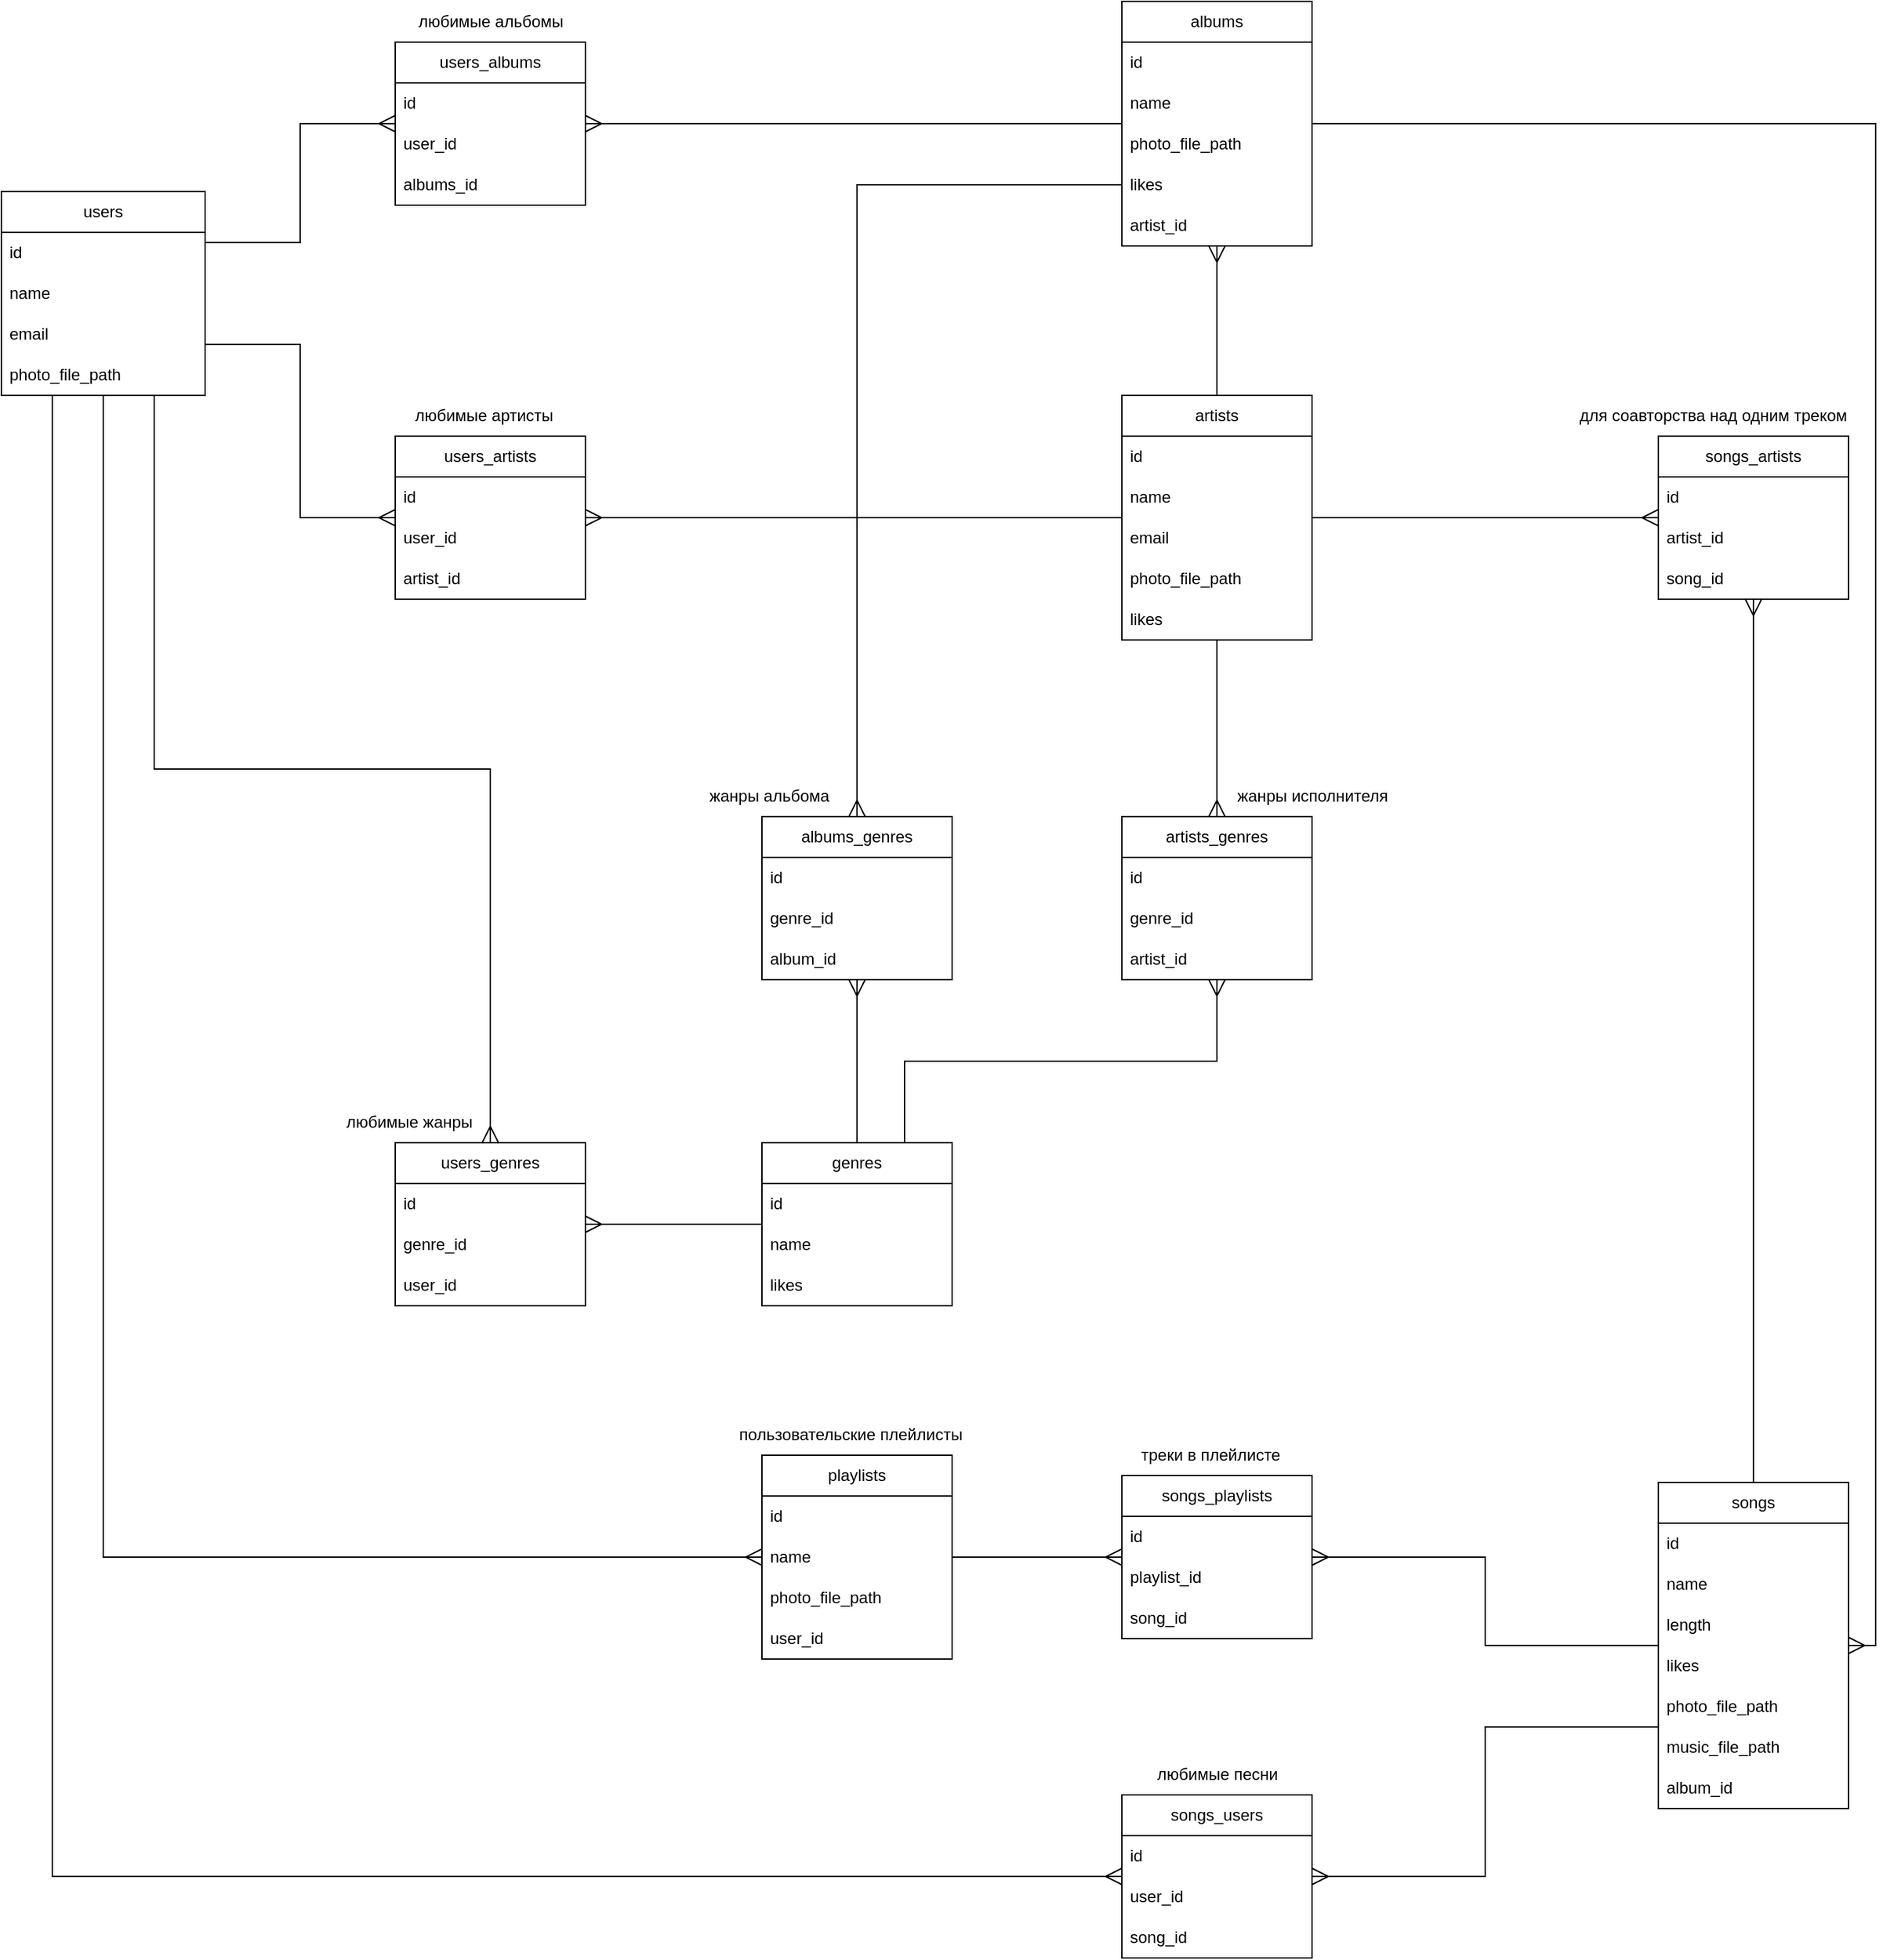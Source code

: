 <mxfile version="22.1.20" type="device" pages="2">
  <diagram name="полная диаграмма" id="qIJcWCpf8g1O4V8qY46F">
    <mxGraphModel dx="2302" dy="1982" grid="1" gridSize="10" guides="1" tooltips="1" connect="1" arrows="1" fold="1" page="1" pageScale="1" pageWidth="827" pageHeight="1169" math="0" shadow="0">
      <root>
        <mxCell id="0" />
        <mxCell id="1" parent="0" />
        <mxCell id="IdXs2T3RT-YGGyL45NiO-22" style="edgeStyle=orthogonalEdgeStyle;rounded=0;orthogonalLoop=1;jettySize=auto;html=1;entryX=0;entryY=0.5;entryDx=0;entryDy=0;endArrow=ERmany;endFill=0;startSize=6;endSize=10;exitX=0.5;exitY=1;exitDx=0;exitDy=0;" edge="1" parent="1" source="IdXs2T3RT-YGGyL45NiO-1" target="IdXs2T3RT-YGGyL45NiO-13">
          <mxGeometry relative="1" as="geometry">
            <mxPoint x="245" y="420" as="sourcePoint" />
          </mxGeometry>
        </mxCell>
        <mxCell id="IdXs2T3RT-YGGyL45NiO-35" style="edgeStyle=orthogonalEdgeStyle;rounded=0;orthogonalLoop=1;jettySize=auto;html=1;exitX=0.25;exitY=1;exitDx=0;exitDy=0;entryX=0;entryY=0.5;entryDx=0;entryDy=0;endArrow=ERmany;endFill=0;endSize=10;" edge="1" parent="1" source="IdXs2T3RT-YGGyL45NiO-1" target="IdXs2T3RT-YGGyL45NiO-29">
          <mxGeometry relative="1" as="geometry" />
        </mxCell>
        <mxCell id="IdXs2T3RT-YGGyL45NiO-58" style="edgeStyle=orthogonalEdgeStyle;rounded=0;orthogonalLoop=1;jettySize=auto;html=1;exitX=1;exitY=0.25;exitDx=0;exitDy=0;entryX=0;entryY=0.5;entryDx=0;entryDy=0;endArrow=ERmany;endFill=0;endSize=10;" edge="1" parent="1" source="IdXs2T3RT-YGGyL45NiO-1" target="IdXs2T3RT-YGGyL45NiO-40">
          <mxGeometry relative="1" as="geometry" />
        </mxCell>
        <mxCell id="IdXs2T3RT-YGGyL45NiO-61" style="edgeStyle=orthogonalEdgeStyle;rounded=0;orthogonalLoop=1;jettySize=auto;html=1;exitX=1;exitY=0.75;exitDx=0;exitDy=0;entryX=0;entryY=0.5;entryDx=0;entryDy=0;endArrow=ERmany;endFill=0;endSize=10;" edge="1" parent="1" source="IdXs2T3RT-YGGyL45NiO-1" target="IdXs2T3RT-YGGyL45NiO-36">
          <mxGeometry relative="1" as="geometry" />
        </mxCell>
        <mxCell id="IdXs2T3RT-YGGyL45NiO-80" style="edgeStyle=orthogonalEdgeStyle;rounded=0;orthogonalLoop=1;jettySize=auto;html=1;entryX=0.5;entryY=0;entryDx=0;entryDy=0;endArrow=ERmany;endFill=0;endSize=10;exitX=0.75;exitY=1;exitDx=0;exitDy=0;" edge="1" parent="1" source="IdXs2T3RT-YGGyL45NiO-1" target="IdXs2T3RT-YGGyL45NiO-69">
          <mxGeometry relative="1" as="geometry">
            <mxPoint x="-60" y="320" as="sourcePoint" />
          </mxGeometry>
        </mxCell>
        <mxCell id="IdXs2T3RT-YGGyL45NiO-1" value="users" style="swimlane;fontStyle=0;childLayout=stackLayout;horizontal=1;startSize=30;horizontalStack=0;resizeParent=1;resizeParentMax=0;resizeLast=0;collapsible=1;marginBottom=0;whiteSpace=wrap;html=1;" vertex="1" parent="1">
          <mxGeometry x="-350" y="130" width="150" height="150" as="geometry">
            <mxRectangle x="-190" y="210" width="70" height="30" as="alternateBounds" />
          </mxGeometry>
        </mxCell>
        <mxCell id="IdXs2T3RT-YGGyL45NiO-2" value="id" style="text;strokeColor=none;fillColor=none;align=left;verticalAlign=middle;spacingLeft=4;spacingRight=4;overflow=hidden;points=[[0,0.5],[1,0.5]];portConstraint=eastwest;rotatable=0;whiteSpace=wrap;html=1;" vertex="1" parent="IdXs2T3RT-YGGyL45NiO-1">
          <mxGeometry y="30" width="150" height="30" as="geometry" />
        </mxCell>
        <mxCell id="IdXs2T3RT-YGGyL45NiO-3" value="name" style="text;strokeColor=none;fillColor=none;align=left;verticalAlign=middle;spacingLeft=4;spacingRight=4;overflow=hidden;points=[[0,0.5],[1,0.5]];portConstraint=eastwest;rotatable=0;whiteSpace=wrap;html=1;" vertex="1" parent="IdXs2T3RT-YGGyL45NiO-1">
          <mxGeometry y="60" width="150" height="30" as="geometry" />
        </mxCell>
        <mxCell id="IdXs2T3RT-YGGyL45NiO-4" value="email" style="text;strokeColor=none;fillColor=none;align=left;verticalAlign=middle;spacingLeft=4;spacingRight=4;overflow=hidden;points=[[0,0.5],[1,0.5]];portConstraint=eastwest;rotatable=0;whiteSpace=wrap;html=1;" vertex="1" parent="IdXs2T3RT-YGGyL45NiO-1">
          <mxGeometry y="90" width="150" height="30" as="geometry" />
        </mxCell>
        <mxCell id="F6pMwElR8wOGNZwQGhl2-4" value="photo_file_path" style="text;strokeColor=none;fillColor=none;align=left;verticalAlign=middle;spacingLeft=4;spacingRight=4;overflow=hidden;points=[[0,0.5],[1,0.5]];portConstraint=eastwest;rotatable=0;whiteSpace=wrap;html=1;" vertex="1" parent="IdXs2T3RT-YGGyL45NiO-1">
          <mxGeometry y="120" width="150" height="30" as="geometry" />
        </mxCell>
        <mxCell id="IdXs2T3RT-YGGyL45NiO-56" style="edgeStyle=orthogonalEdgeStyle;rounded=0;orthogonalLoop=1;jettySize=auto;html=1;exitX=1;exitY=0.5;exitDx=0;exitDy=0;entryX=1;entryY=0.5;entryDx=0;entryDy=0;endArrow=ERmany;endFill=0;endSize=10;" edge="1" parent="1" source="IdXs2T3RT-YGGyL45NiO-5" target="IdXs2T3RT-YGGyL45NiO-9">
          <mxGeometry relative="1" as="geometry" />
        </mxCell>
        <mxCell id="IdXs2T3RT-YGGyL45NiO-57" style="edgeStyle=orthogonalEdgeStyle;rounded=0;orthogonalLoop=1;jettySize=auto;html=1;exitX=0;exitY=0.5;exitDx=0;exitDy=0;entryX=1;entryY=0.5;entryDx=0;entryDy=0;endArrow=ERmany;endFill=0;endSize=10;" edge="1" parent="1" source="IdXs2T3RT-YGGyL45NiO-5" target="IdXs2T3RT-YGGyL45NiO-40">
          <mxGeometry relative="1" as="geometry" />
        </mxCell>
        <mxCell id="IdXs2T3RT-YGGyL45NiO-5" value="albums" style="swimlane;fontStyle=0;childLayout=stackLayout;horizontal=1;startSize=30;horizontalStack=0;resizeParent=1;resizeParentMax=0;resizeLast=0;collapsible=1;marginBottom=0;whiteSpace=wrap;html=1;" vertex="1" parent="1">
          <mxGeometry x="475" y="-10" width="140" height="180" as="geometry">
            <mxRectangle x="1010" y="20" width="80" height="30" as="alternateBounds" />
          </mxGeometry>
        </mxCell>
        <mxCell id="IdXs2T3RT-YGGyL45NiO-6" value="id" style="text;strokeColor=none;fillColor=none;align=left;verticalAlign=middle;spacingLeft=4;spacingRight=4;overflow=hidden;points=[[0,0.5],[1,0.5]];portConstraint=eastwest;rotatable=0;whiteSpace=wrap;html=1;" vertex="1" parent="IdXs2T3RT-YGGyL45NiO-5">
          <mxGeometry y="30" width="140" height="30" as="geometry" />
        </mxCell>
        <mxCell id="IdXs2T3RT-YGGyL45NiO-7" value="name" style="text;strokeColor=none;fillColor=none;align=left;verticalAlign=middle;spacingLeft=4;spacingRight=4;overflow=hidden;points=[[0,0.5],[1,0.5]];portConstraint=eastwest;rotatable=0;whiteSpace=wrap;html=1;" vertex="1" parent="IdXs2T3RT-YGGyL45NiO-5">
          <mxGeometry y="60" width="140" height="30" as="geometry" />
        </mxCell>
        <mxCell id="IdXs2T3RT-YGGyL45NiO-99" value="photo_file_path" style="text;strokeColor=none;fillColor=none;align=left;verticalAlign=middle;spacingLeft=4;spacingRight=4;overflow=hidden;points=[[0,0.5],[1,0.5]];portConstraint=eastwest;rotatable=0;whiteSpace=wrap;html=1;" vertex="1" parent="IdXs2T3RT-YGGyL45NiO-5">
          <mxGeometry y="90" width="140" height="30" as="geometry" />
        </mxCell>
        <mxCell id="IdXs2T3RT-YGGyL45NiO-81" value="likes" style="text;strokeColor=none;fillColor=none;align=left;verticalAlign=middle;spacingLeft=4;spacingRight=4;overflow=hidden;points=[[0,0.5],[1,0.5]];portConstraint=eastwest;rotatable=0;whiteSpace=wrap;html=1;" vertex="1" parent="IdXs2T3RT-YGGyL45NiO-5">
          <mxGeometry y="120" width="140" height="30" as="geometry" />
        </mxCell>
        <mxCell id="IdXs2T3RT-YGGyL45NiO-100" value="artist_id" style="text;strokeColor=none;fillColor=none;align=left;verticalAlign=middle;spacingLeft=4;spacingRight=4;overflow=hidden;points=[[0,0.5],[1,0.5]];portConstraint=eastwest;rotatable=0;whiteSpace=wrap;html=1;" vertex="1" parent="IdXs2T3RT-YGGyL45NiO-5">
          <mxGeometry y="150" width="140" height="30" as="geometry" />
        </mxCell>
        <mxCell id="IdXs2T3RT-YGGyL45NiO-28" style="edgeStyle=orthogonalEdgeStyle;rounded=0;orthogonalLoop=1;jettySize=auto;html=1;exitX=0;exitY=0.5;exitDx=0;exitDy=0;entryX=1;entryY=0.5;entryDx=0;entryDy=0;endArrow=ERmany;endFill=0;endSize=10;" edge="1" parent="1" source="IdXs2T3RT-YGGyL45NiO-9" target="IdXs2T3RT-YGGyL45NiO-17">
          <mxGeometry relative="1" as="geometry" />
        </mxCell>
        <mxCell id="IdXs2T3RT-YGGyL45NiO-34" style="rounded=0;orthogonalLoop=1;jettySize=auto;html=1;exitX=0;exitY=0.75;exitDx=0;exitDy=0;entryX=1;entryY=0.5;entryDx=0;entryDy=0;endArrow=ERmany;endFill=0;endSize=10;edgeStyle=orthogonalEdgeStyle;" edge="1" parent="1" source="IdXs2T3RT-YGGyL45NiO-9" target="IdXs2T3RT-YGGyL45NiO-29">
          <mxGeometry relative="1" as="geometry" />
        </mxCell>
        <mxCell id="F6pMwElR8wOGNZwQGhl2-1" style="edgeStyle=orthogonalEdgeStyle;rounded=0;orthogonalLoop=1;jettySize=auto;html=1;exitX=0.5;exitY=0;exitDx=0;exitDy=0;entryX=0.5;entryY=1;entryDx=0;entryDy=0;endArrow=ERmany;endFill=0;endSize=10;" edge="1" parent="1" source="IdXs2T3RT-YGGyL45NiO-9" target="IdXs2T3RT-YGGyL45NiO-44">
          <mxGeometry relative="1" as="geometry" />
        </mxCell>
        <mxCell id="IdXs2T3RT-YGGyL45NiO-9" value="songs" style="swimlane;fontStyle=0;childLayout=stackLayout;horizontal=1;startSize=30;horizontalStack=0;resizeParent=1;resizeParentMax=0;resizeLast=0;collapsible=1;marginBottom=0;whiteSpace=wrap;html=1;" vertex="1" parent="1">
          <mxGeometry x="870" y="1080" width="140" height="240" as="geometry">
            <mxRectangle x="870" y="1090" width="70" height="30" as="alternateBounds" />
          </mxGeometry>
        </mxCell>
        <mxCell id="IdXs2T3RT-YGGyL45NiO-10" value="id" style="text;strokeColor=none;fillColor=none;align=left;verticalAlign=middle;spacingLeft=4;spacingRight=4;overflow=hidden;points=[[0,0.5],[1,0.5]];portConstraint=eastwest;rotatable=0;whiteSpace=wrap;html=1;" vertex="1" parent="IdXs2T3RT-YGGyL45NiO-9">
          <mxGeometry y="30" width="140" height="30" as="geometry" />
        </mxCell>
        <mxCell id="IdXs2T3RT-YGGyL45NiO-11" value="name" style="text;strokeColor=none;fillColor=none;align=left;verticalAlign=middle;spacingLeft=4;spacingRight=4;overflow=hidden;points=[[0,0.5],[1,0.5]];portConstraint=eastwest;rotatable=0;whiteSpace=wrap;html=1;" vertex="1" parent="IdXs2T3RT-YGGyL45NiO-9">
          <mxGeometry y="60" width="140" height="30" as="geometry" />
        </mxCell>
        <mxCell id="IdXs2T3RT-YGGyL45NiO-12" value="length" style="text;strokeColor=none;fillColor=none;align=left;verticalAlign=middle;spacingLeft=4;spacingRight=4;overflow=hidden;points=[[0,0.5],[1,0.5]];portConstraint=eastwest;rotatable=0;whiteSpace=wrap;html=1;" vertex="1" parent="IdXs2T3RT-YGGyL45NiO-9">
          <mxGeometry y="90" width="140" height="30" as="geometry" />
        </mxCell>
        <mxCell id="85mX4iFPklmhHgVUN8Nq-1" value="likes" style="text;strokeColor=none;fillColor=none;align=left;verticalAlign=middle;spacingLeft=4;spacingRight=4;overflow=hidden;points=[[0,0.5],[1,0.5]];portConstraint=eastwest;rotatable=0;whiteSpace=wrap;html=1;" vertex="1" parent="IdXs2T3RT-YGGyL45NiO-9">
          <mxGeometry y="120" width="140" height="30" as="geometry" />
        </mxCell>
        <mxCell id="IdXs2T3RT-YGGyL45NiO-96" value="photo_file_path" style="text;strokeColor=none;fillColor=none;align=left;verticalAlign=middle;spacingLeft=4;spacingRight=4;overflow=hidden;points=[[0,0.5],[1,0.5]];portConstraint=eastwest;rotatable=0;whiteSpace=wrap;html=1;" vertex="1" parent="IdXs2T3RT-YGGyL45NiO-9">
          <mxGeometry y="150" width="140" height="30" as="geometry" />
        </mxCell>
        <mxCell id="IdXs2T3RT-YGGyL45NiO-97" value="music_file_path" style="text;strokeColor=none;fillColor=none;align=left;verticalAlign=middle;spacingLeft=4;spacingRight=4;overflow=hidden;points=[[0,0.5],[1,0.5]];portConstraint=eastwest;rotatable=0;whiteSpace=wrap;html=1;" vertex="1" parent="IdXs2T3RT-YGGyL45NiO-9">
          <mxGeometry y="180" width="140" height="30" as="geometry" />
        </mxCell>
        <mxCell id="IdXs2T3RT-YGGyL45NiO-101" value="album_id" style="text;strokeColor=none;fillColor=none;align=left;verticalAlign=middle;spacingLeft=4;spacingRight=4;overflow=hidden;points=[[0,0.5],[1,0.5]];portConstraint=eastwest;rotatable=0;whiteSpace=wrap;html=1;" vertex="1" parent="IdXs2T3RT-YGGyL45NiO-9">
          <mxGeometry y="210" width="140" height="30" as="geometry" />
        </mxCell>
        <mxCell id="IdXs2T3RT-YGGyL45NiO-27" style="edgeStyle=orthogonalEdgeStyle;rounded=0;orthogonalLoop=1;jettySize=auto;html=1;exitX=1;exitY=0.5;exitDx=0;exitDy=0;entryX=0;entryY=0.5;entryDx=0;entryDy=0;endArrow=ERmany;endFill=0;endSize=10;" edge="1" parent="1" source="IdXs2T3RT-YGGyL45NiO-13" target="IdXs2T3RT-YGGyL45NiO-17">
          <mxGeometry relative="1" as="geometry" />
        </mxCell>
        <mxCell id="IdXs2T3RT-YGGyL45NiO-13" value="playlists" style="swimlane;fontStyle=0;childLayout=stackLayout;horizontal=1;startSize=30;horizontalStack=0;resizeParent=1;resizeParentMax=0;resizeLast=0;collapsible=1;marginBottom=0;whiteSpace=wrap;html=1;" vertex="1" parent="1">
          <mxGeometry x="210" y="1060" width="140" height="150" as="geometry">
            <mxRectangle x="10" y="880" width="80" height="30" as="alternateBounds" />
          </mxGeometry>
        </mxCell>
        <mxCell id="IdXs2T3RT-YGGyL45NiO-14" value="id" style="text;strokeColor=none;fillColor=none;align=left;verticalAlign=middle;spacingLeft=4;spacingRight=4;overflow=hidden;points=[[0,0.5],[1,0.5]];portConstraint=eastwest;rotatable=0;whiteSpace=wrap;html=1;" vertex="1" parent="IdXs2T3RT-YGGyL45NiO-13">
          <mxGeometry y="30" width="140" height="30" as="geometry" />
        </mxCell>
        <mxCell id="IdXs2T3RT-YGGyL45NiO-16" value="name" style="text;strokeColor=none;fillColor=none;align=left;verticalAlign=middle;spacingLeft=4;spacingRight=4;overflow=hidden;points=[[0,0.5],[1,0.5]];portConstraint=eastwest;rotatable=0;whiteSpace=wrap;html=1;" vertex="1" parent="IdXs2T3RT-YGGyL45NiO-13">
          <mxGeometry y="60" width="140" height="30" as="geometry" />
        </mxCell>
        <mxCell id="IdXs2T3RT-YGGyL45NiO-102" value="photo_file_path" style="text;strokeColor=none;fillColor=none;align=left;verticalAlign=middle;spacingLeft=4;spacingRight=4;overflow=hidden;points=[[0,0.5],[1,0.5]];portConstraint=eastwest;rotatable=0;whiteSpace=wrap;html=1;" vertex="1" parent="IdXs2T3RT-YGGyL45NiO-13">
          <mxGeometry y="90" width="140" height="30" as="geometry" />
        </mxCell>
        <mxCell id="IdXs2T3RT-YGGyL45NiO-15" value="user_id" style="text;strokeColor=none;fillColor=none;align=left;verticalAlign=middle;spacingLeft=4;spacingRight=4;overflow=hidden;points=[[0,0.5],[1,0.5]];portConstraint=eastwest;rotatable=0;whiteSpace=wrap;html=1;" vertex="1" parent="IdXs2T3RT-YGGyL45NiO-13">
          <mxGeometry y="120" width="140" height="30" as="geometry" />
        </mxCell>
        <mxCell id="IdXs2T3RT-YGGyL45NiO-17" value="songs_playlists" style="swimlane;fontStyle=0;childLayout=stackLayout;horizontal=1;startSize=30;horizontalStack=0;resizeParent=1;resizeParentMax=0;resizeLast=0;collapsible=1;marginBottom=0;whiteSpace=wrap;html=1;" vertex="1" parent="1">
          <mxGeometry x="475" y="1075" width="140" height="120" as="geometry">
            <mxRectangle x="687" y="760" width="120" height="30" as="alternateBounds" />
          </mxGeometry>
        </mxCell>
        <mxCell id="IdXs2T3RT-YGGyL45NiO-18" value="id" style="text;strokeColor=none;fillColor=none;align=left;verticalAlign=middle;spacingLeft=4;spacingRight=4;overflow=hidden;points=[[0,0.5],[1,0.5]];portConstraint=eastwest;rotatable=0;whiteSpace=wrap;html=1;" vertex="1" parent="IdXs2T3RT-YGGyL45NiO-17">
          <mxGeometry y="30" width="140" height="30" as="geometry" />
        </mxCell>
        <mxCell id="IdXs2T3RT-YGGyL45NiO-19" value="playlist_id" style="text;strokeColor=none;fillColor=none;align=left;verticalAlign=middle;spacingLeft=4;spacingRight=4;overflow=hidden;points=[[0,0.5],[1,0.5]];portConstraint=eastwest;rotatable=0;whiteSpace=wrap;html=1;" vertex="1" parent="IdXs2T3RT-YGGyL45NiO-17">
          <mxGeometry y="60" width="140" height="30" as="geometry" />
        </mxCell>
        <mxCell id="IdXs2T3RT-YGGyL45NiO-20" value="song_id" style="text;strokeColor=none;fillColor=none;align=left;verticalAlign=middle;spacingLeft=4;spacingRight=4;overflow=hidden;points=[[0,0.5],[1,0.5]];portConstraint=eastwest;rotatable=0;whiteSpace=wrap;html=1;" vertex="1" parent="IdXs2T3RT-YGGyL45NiO-17">
          <mxGeometry y="90" width="140" height="30" as="geometry" />
        </mxCell>
        <mxCell id="IdXs2T3RT-YGGyL45NiO-59" style="edgeStyle=orthogonalEdgeStyle;rounded=0;orthogonalLoop=1;jettySize=auto;html=1;exitX=1;exitY=0.5;exitDx=0;exitDy=0;entryX=0;entryY=0.5;entryDx=0;entryDy=0;endArrow=ERmany;endFill=0;endSize=10;" edge="1" parent="1" source="IdXs2T3RT-YGGyL45NiO-23" target="IdXs2T3RT-YGGyL45NiO-44">
          <mxGeometry relative="1" as="geometry" />
        </mxCell>
        <mxCell id="IdXs2T3RT-YGGyL45NiO-60" style="edgeStyle=orthogonalEdgeStyle;rounded=0;orthogonalLoop=1;jettySize=auto;html=1;exitX=0;exitY=0.5;exitDx=0;exitDy=0;entryX=1;entryY=0.5;entryDx=0;entryDy=0;endArrow=ERmany;endFill=0;endSize=10;" edge="1" parent="1" source="IdXs2T3RT-YGGyL45NiO-23" target="IdXs2T3RT-YGGyL45NiO-36">
          <mxGeometry relative="1" as="geometry" />
        </mxCell>
        <mxCell id="IdXs2T3RT-YGGyL45NiO-62" style="edgeStyle=orthogonalEdgeStyle;rounded=0;orthogonalLoop=1;jettySize=auto;html=1;exitX=0.5;exitY=0;exitDx=0;exitDy=0;entryX=0.5;entryY=1;entryDx=0;entryDy=0;endArrow=ERmany;endFill=0;endSize=10;" edge="1" parent="1" source="IdXs2T3RT-YGGyL45NiO-23" target="IdXs2T3RT-YGGyL45NiO-5">
          <mxGeometry relative="1" as="geometry" />
        </mxCell>
        <mxCell id="IdXs2T3RT-YGGyL45NiO-115" style="edgeStyle=orthogonalEdgeStyle;rounded=0;orthogonalLoop=1;jettySize=auto;html=1;exitX=0.5;exitY=1;exitDx=0;exitDy=0;entryX=0.5;entryY=0;entryDx=0;entryDy=0;endArrow=ERmany;endFill=0;endSize=10;" edge="1" parent="1" source="IdXs2T3RT-YGGyL45NiO-23" target="IdXs2T3RT-YGGyL45NiO-105">
          <mxGeometry relative="1" as="geometry" />
        </mxCell>
        <mxCell id="IdXs2T3RT-YGGyL45NiO-23" value="artists" style="swimlane;fontStyle=0;childLayout=stackLayout;horizontal=1;startSize=30;horizontalStack=0;resizeParent=1;resizeParentMax=0;resizeLast=0;collapsible=1;marginBottom=0;whiteSpace=wrap;html=1;" vertex="1" parent="1">
          <mxGeometry x="475" y="280" width="140" height="180" as="geometry">
            <mxRectangle x="475" y="280" width="70" height="30" as="alternateBounds" />
          </mxGeometry>
        </mxCell>
        <mxCell id="IdXs2T3RT-YGGyL45NiO-24" value="id" style="text;strokeColor=none;fillColor=none;align=left;verticalAlign=middle;spacingLeft=4;spacingRight=4;overflow=hidden;points=[[0,0.5],[1,0.5]];portConstraint=eastwest;rotatable=0;whiteSpace=wrap;html=1;" vertex="1" parent="IdXs2T3RT-YGGyL45NiO-23">
          <mxGeometry y="30" width="140" height="30" as="geometry" />
        </mxCell>
        <mxCell id="IdXs2T3RT-YGGyL45NiO-25" value="name" style="text;strokeColor=none;fillColor=none;align=left;verticalAlign=middle;spacingLeft=4;spacingRight=4;overflow=hidden;points=[[0,0.5],[1,0.5]];portConstraint=eastwest;rotatable=0;whiteSpace=wrap;html=1;" vertex="1" parent="IdXs2T3RT-YGGyL45NiO-23">
          <mxGeometry y="60" width="140" height="30" as="geometry" />
        </mxCell>
        <mxCell id="IdXs2T3RT-YGGyL45NiO-26" value="email" style="text;strokeColor=none;fillColor=none;align=left;verticalAlign=middle;spacingLeft=4;spacingRight=4;overflow=hidden;points=[[0,0.5],[1,0.5]];portConstraint=eastwest;rotatable=0;whiteSpace=wrap;html=1;" vertex="1" parent="IdXs2T3RT-YGGyL45NiO-23">
          <mxGeometry y="90" width="140" height="30" as="geometry" />
        </mxCell>
        <mxCell id="IdXs2T3RT-YGGyL45NiO-98" value="photo_file_path" style="text;strokeColor=none;fillColor=none;align=left;verticalAlign=middle;spacingLeft=4;spacingRight=4;overflow=hidden;points=[[0,0.5],[1,0.5]];portConstraint=eastwest;rotatable=0;whiteSpace=wrap;html=1;" vertex="1" parent="IdXs2T3RT-YGGyL45NiO-23">
          <mxGeometry y="120" width="140" height="30" as="geometry" />
        </mxCell>
        <mxCell id="IdXs2T3RT-YGGyL45NiO-89" value="likes" style="text;strokeColor=none;fillColor=none;align=left;verticalAlign=middle;spacingLeft=4;spacingRight=4;overflow=hidden;points=[[0,0.5],[1,0.5]];portConstraint=eastwest;rotatable=0;whiteSpace=wrap;html=1;" vertex="1" parent="IdXs2T3RT-YGGyL45NiO-23">
          <mxGeometry y="150" width="140" height="30" as="geometry" />
        </mxCell>
        <mxCell id="IdXs2T3RT-YGGyL45NiO-29" value="songs_users" style="swimlane;fontStyle=0;childLayout=stackLayout;horizontal=1;startSize=30;horizontalStack=0;resizeParent=1;resizeParentMax=0;resizeLast=0;collapsible=1;marginBottom=0;whiteSpace=wrap;html=1;" vertex="1" parent="1">
          <mxGeometry x="475" y="1310" width="140" height="120" as="geometry">
            <mxRectangle x="687" y="1049" width="110" height="30" as="alternateBounds" />
          </mxGeometry>
        </mxCell>
        <mxCell id="IdXs2T3RT-YGGyL45NiO-30" value="id" style="text;strokeColor=none;fillColor=none;align=left;verticalAlign=middle;spacingLeft=4;spacingRight=4;overflow=hidden;points=[[0,0.5],[1,0.5]];portConstraint=eastwest;rotatable=0;whiteSpace=wrap;html=1;" vertex="1" parent="IdXs2T3RT-YGGyL45NiO-29">
          <mxGeometry y="30" width="140" height="30" as="geometry" />
        </mxCell>
        <mxCell id="IdXs2T3RT-YGGyL45NiO-31" value="user_id" style="text;strokeColor=none;fillColor=none;align=left;verticalAlign=middle;spacingLeft=4;spacingRight=4;overflow=hidden;points=[[0,0.5],[1,0.5]];portConstraint=eastwest;rotatable=0;whiteSpace=wrap;html=1;" vertex="1" parent="IdXs2T3RT-YGGyL45NiO-29">
          <mxGeometry y="60" width="140" height="30" as="geometry" />
        </mxCell>
        <mxCell id="IdXs2T3RT-YGGyL45NiO-32" value="song_id" style="text;strokeColor=none;fillColor=none;align=left;verticalAlign=middle;spacingLeft=4;spacingRight=4;overflow=hidden;points=[[0,0.5],[1,0.5]];portConstraint=eastwest;rotatable=0;whiteSpace=wrap;html=1;" vertex="1" parent="IdXs2T3RT-YGGyL45NiO-29">
          <mxGeometry y="90" width="140" height="30" as="geometry" />
        </mxCell>
        <mxCell id="IdXs2T3RT-YGGyL45NiO-36" value="users_artists" style="swimlane;fontStyle=0;childLayout=stackLayout;horizontal=1;startSize=30;horizontalStack=0;resizeParent=1;resizeParentMax=0;resizeLast=0;collapsible=1;marginBottom=0;whiteSpace=wrap;html=1;" vertex="1" parent="1">
          <mxGeometry x="-60" y="310" width="140" height="120" as="geometry">
            <mxRectangle x="470" y="640" width="110" height="30" as="alternateBounds" />
          </mxGeometry>
        </mxCell>
        <mxCell id="IdXs2T3RT-YGGyL45NiO-37" value="id" style="text;strokeColor=none;fillColor=none;align=left;verticalAlign=middle;spacingLeft=4;spacingRight=4;overflow=hidden;points=[[0,0.5],[1,0.5]];portConstraint=eastwest;rotatable=0;whiteSpace=wrap;html=1;" vertex="1" parent="IdXs2T3RT-YGGyL45NiO-36">
          <mxGeometry y="30" width="140" height="30" as="geometry" />
        </mxCell>
        <mxCell id="IdXs2T3RT-YGGyL45NiO-38" value="user_id" style="text;strokeColor=none;fillColor=none;align=left;verticalAlign=middle;spacingLeft=4;spacingRight=4;overflow=hidden;points=[[0,0.5],[1,0.5]];portConstraint=eastwest;rotatable=0;whiteSpace=wrap;html=1;" vertex="1" parent="IdXs2T3RT-YGGyL45NiO-36">
          <mxGeometry y="60" width="140" height="30" as="geometry" />
        </mxCell>
        <mxCell id="IdXs2T3RT-YGGyL45NiO-39" value="artist_id" style="text;strokeColor=none;fillColor=none;align=left;verticalAlign=middle;spacingLeft=4;spacingRight=4;overflow=hidden;points=[[0,0.5],[1,0.5]];portConstraint=eastwest;rotatable=0;whiteSpace=wrap;html=1;" vertex="1" parent="IdXs2T3RT-YGGyL45NiO-36">
          <mxGeometry y="90" width="140" height="30" as="geometry" />
        </mxCell>
        <mxCell id="IdXs2T3RT-YGGyL45NiO-40" value="users_albums" style="swimlane;fontStyle=0;childLayout=stackLayout;horizontal=1;startSize=30;horizontalStack=0;resizeParent=1;resizeParentMax=0;resizeLast=0;collapsible=1;marginBottom=0;whiteSpace=wrap;html=1;" vertex="1" parent="1">
          <mxGeometry x="-60" y="20" width="140" height="120" as="geometry">
            <mxRectangle x="810" y="350" width="120" height="30" as="alternateBounds" />
          </mxGeometry>
        </mxCell>
        <mxCell id="IdXs2T3RT-YGGyL45NiO-41" value="id" style="text;strokeColor=none;fillColor=none;align=left;verticalAlign=middle;spacingLeft=4;spacingRight=4;overflow=hidden;points=[[0,0.5],[1,0.5]];portConstraint=eastwest;rotatable=0;whiteSpace=wrap;html=1;" vertex="1" parent="IdXs2T3RT-YGGyL45NiO-40">
          <mxGeometry y="30" width="140" height="30" as="geometry" />
        </mxCell>
        <mxCell id="IdXs2T3RT-YGGyL45NiO-42" value="user_id" style="text;strokeColor=none;fillColor=none;align=left;verticalAlign=middle;spacingLeft=4;spacingRight=4;overflow=hidden;points=[[0,0.5],[1,0.5]];portConstraint=eastwest;rotatable=0;whiteSpace=wrap;html=1;" vertex="1" parent="IdXs2T3RT-YGGyL45NiO-40">
          <mxGeometry y="60" width="140" height="30" as="geometry" />
        </mxCell>
        <mxCell id="IdXs2T3RT-YGGyL45NiO-43" value="albums_id" style="text;strokeColor=none;fillColor=none;align=left;verticalAlign=middle;spacingLeft=4;spacingRight=4;overflow=hidden;points=[[0,0.5],[1,0.5]];portConstraint=eastwest;rotatable=0;whiteSpace=wrap;html=1;" vertex="1" parent="IdXs2T3RT-YGGyL45NiO-40">
          <mxGeometry y="90" width="140" height="30" as="geometry" />
        </mxCell>
        <mxCell id="IdXs2T3RT-YGGyL45NiO-44" value="songs_artists" style="swimlane;fontStyle=0;childLayout=stackLayout;horizontal=1;startSize=30;horizontalStack=0;resizeParent=1;resizeParentMax=0;resizeLast=0;collapsible=1;marginBottom=0;whiteSpace=wrap;html=1;" vertex="1" parent="1">
          <mxGeometry x="870" y="310" width="140" height="120" as="geometry">
            <mxRectangle x="780" y="310" width="110" height="30" as="alternateBounds" />
          </mxGeometry>
        </mxCell>
        <mxCell id="IdXs2T3RT-YGGyL45NiO-45" value="id" style="text;strokeColor=none;fillColor=none;align=left;verticalAlign=middle;spacingLeft=4;spacingRight=4;overflow=hidden;points=[[0,0.5],[1,0.5]];portConstraint=eastwest;rotatable=0;whiteSpace=wrap;html=1;" vertex="1" parent="IdXs2T3RT-YGGyL45NiO-44">
          <mxGeometry y="30" width="140" height="30" as="geometry" />
        </mxCell>
        <mxCell id="IdXs2T3RT-YGGyL45NiO-46" value="artist_id" style="text;strokeColor=none;fillColor=none;align=left;verticalAlign=middle;spacingLeft=4;spacingRight=4;overflow=hidden;points=[[0,0.5],[1,0.5]];portConstraint=eastwest;rotatable=0;whiteSpace=wrap;html=1;" vertex="1" parent="IdXs2T3RT-YGGyL45NiO-44">
          <mxGeometry y="60" width="140" height="30" as="geometry" />
        </mxCell>
        <mxCell id="IdXs2T3RT-YGGyL45NiO-47" value="song_id" style="text;strokeColor=none;fillColor=none;align=left;verticalAlign=middle;spacingLeft=4;spacingRight=4;overflow=hidden;points=[[0,0.5],[1,0.5]];portConstraint=eastwest;rotatable=0;whiteSpace=wrap;html=1;" vertex="1" parent="IdXs2T3RT-YGGyL45NiO-44">
          <mxGeometry y="90" width="140" height="30" as="geometry" />
        </mxCell>
        <mxCell id="IdXs2T3RT-YGGyL45NiO-50" value="для соавторства над одним треком" style="text;html=1;align=center;verticalAlign=middle;resizable=0;points=[];autosize=1;strokeColor=none;fillColor=none;" vertex="1" parent="1">
          <mxGeometry x="800" y="280" width="220" height="30" as="geometry" />
        </mxCell>
        <mxCell id="IdXs2T3RT-YGGyL45NiO-79" style="edgeStyle=orthogonalEdgeStyle;rounded=0;orthogonalLoop=1;jettySize=auto;html=1;exitX=0;exitY=0.5;exitDx=0;exitDy=0;entryX=1;entryY=0.5;entryDx=0;entryDy=0;endArrow=ERmany;endFill=0;endSize=10;" edge="1" parent="1" source="IdXs2T3RT-YGGyL45NiO-65" target="IdXs2T3RT-YGGyL45NiO-69">
          <mxGeometry relative="1" as="geometry" />
        </mxCell>
        <mxCell id="IdXs2T3RT-YGGyL45NiO-113" style="edgeStyle=orthogonalEdgeStyle;rounded=0;orthogonalLoop=1;jettySize=auto;html=1;exitX=0.75;exitY=0;exitDx=0;exitDy=0;entryX=0.5;entryY=1;entryDx=0;entryDy=0;endArrow=ERmany;endFill=0;endSize=10;" edge="1" parent="1" source="IdXs2T3RT-YGGyL45NiO-65" target="IdXs2T3RT-YGGyL45NiO-105">
          <mxGeometry relative="1" as="geometry" />
        </mxCell>
        <mxCell id="IdXs2T3RT-YGGyL45NiO-116" style="edgeStyle=orthogonalEdgeStyle;rounded=0;orthogonalLoop=1;jettySize=auto;html=1;exitX=0.5;exitY=0;exitDx=0;exitDy=0;entryX=0.5;entryY=1;entryDx=0;entryDy=0;endArrow=ERmany;endFill=0;endSize=10;" edge="1" parent="1" source="IdXs2T3RT-YGGyL45NiO-65" target="IdXs2T3RT-YGGyL45NiO-109">
          <mxGeometry relative="1" as="geometry" />
        </mxCell>
        <mxCell id="IdXs2T3RT-YGGyL45NiO-65" value="genres" style="swimlane;fontStyle=0;childLayout=stackLayout;horizontal=1;startSize=30;horizontalStack=0;resizeParent=1;resizeParentMax=0;resizeLast=0;collapsible=1;marginBottom=0;whiteSpace=wrap;html=1;" vertex="1" parent="1">
          <mxGeometry x="210" y="830" width="140" height="120" as="geometry">
            <mxRectangle x="180" y="900" width="80" height="30" as="alternateBounds" />
          </mxGeometry>
        </mxCell>
        <mxCell id="IdXs2T3RT-YGGyL45NiO-66" value="id" style="text;strokeColor=none;fillColor=none;align=left;verticalAlign=middle;spacingLeft=4;spacingRight=4;overflow=hidden;points=[[0,0.5],[1,0.5]];portConstraint=eastwest;rotatable=0;whiteSpace=wrap;html=1;" vertex="1" parent="IdXs2T3RT-YGGyL45NiO-65">
          <mxGeometry y="30" width="140" height="30" as="geometry" />
        </mxCell>
        <mxCell id="IdXs2T3RT-YGGyL45NiO-67" value="name" style="text;strokeColor=none;fillColor=none;align=left;verticalAlign=middle;spacingLeft=4;spacingRight=4;overflow=hidden;points=[[0,0.5],[1,0.5]];portConstraint=eastwest;rotatable=0;whiteSpace=wrap;html=1;" vertex="1" parent="IdXs2T3RT-YGGyL45NiO-65">
          <mxGeometry y="60" width="140" height="30" as="geometry" />
        </mxCell>
        <mxCell id="IdXs2T3RT-YGGyL45NiO-68" value="likes" style="text;strokeColor=none;fillColor=none;align=left;verticalAlign=middle;spacingLeft=4;spacingRight=4;overflow=hidden;points=[[0,0.5],[1,0.5]];portConstraint=eastwest;rotatable=0;whiteSpace=wrap;html=1;" vertex="1" parent="IdXs2T3RT-YGGyL45NiO-65">
          <mxGeometry y="90" width="140" height="30" as="geometry" />
        </mxCell>
        <mxCell id="IdXs2T3RT-YGGyL45NiO-69" value="users_genres" style="swimlane;fontStyle=0;childLayout=stackLayout;horizontal=1;startSize=30;horizontalStack=0;resizeParent=1;resizeParentMax=0;resizeLast=0;collapsible=1;marginBottom=0;whiteSpace=wrap;html=1;" vertex="1" parent="1">
          <mxGeometry x="-60" y="830" width="140" height="120" as="geometry">
            <mxRectangle x="-40" y="850" width="110" height="30" as="alternateBounds" />
          </mxGeometry>
        </mxCell>
        <mxCell id="IdXs2T3RT-YGGyL45NiO-93" value="id" style="text;strokeColor=none;fillColor=none;align=left;verticalAlign=middle;spacingLeft=4;spacingRight=4;overflow=hidden;points=[[0,0.5],[1,0.5]];portConstraint=eastwest;rotatable=0;whiteSpace=wrap;html=1;" vertex="1" parent="IdXs2T3RT-YGGyL45NiO-69">
          <mxGeometry y="30" width="140" height="30" as="geometry" />
        </mxCell>
        <mxCell id="IdXs2T3RT-YGGyL45NiO-95" value="genre_id" style="text;strokeColor=none;fillColor=none;align=left;verticalAlign=middle;spacingLeft=4;spacingRight=4;overflow=hidden;points=[[0,0.5],[1,0.5]];portConstraint=eastwest;rotatable=0;whiteSpace=wrap;html=1;" vertex="1" parent="IdXs2T3RT-YGGyL45NiO-69">
          <mxGeometry y="60" width="140" height="30" as="geometry" />
        </mxCell>
        <mxCell id="IdXs2T3RT-YGGyL45NiO-94" value="user_id" style="text;strokeColor=none;fillColor=none;align=left;verticalAlign=middle;spacingLeft=4;spacingRight=4;overflow=hidden;points=[[0,0.5],[1,0.5]];portConstraint=eastwest;rotatable=0;whiteSpace=wrap;html=1;" vertex="1" parent="IdXs2T3RT-YGGyL45NiO-69">
          <mxGeometry y="90" width="140" height="30" as="geometry" />
        </mxCell>
        <mxCell id="IdXs2T3RT-YGGyL45NiO-86" value="любимые артисты" style="text;html=1;align=center;verticalAlign=middle;resizable=0;points=[];autosize=1;strokeColor=none;fillColor=none;" vertex="1" parent="1">
          <mxGeometry x="-60" y="280" width="130" height="30" as="geometry" />
        </mxCell>
        <mxCell id="IdXs2T3RT-YGGyL45NiO-87" value="любимые альбомы" style="text;html=1;align=center;verticalAlign=middle;resizable=0;points=[];autosize=1;strokeColor=none;fillColor=none;" vertex="1" parent="1">
          <mxGeometry x="-55" y="-10" width="130" height="30" as="geometry" />
        </mxCell>
        <mxCell id="IdXs2T3RT-YGGyL45NiO-88" value="любимые жанры" style="text;html=1;align=center;verticalAlign=middle;resizable=0;points=[];autosize=1;strokeColor=none;fillColor=none;" vertex="1" parent="1">
          <mxGeometry x="-110" y="800" width="120" height="30" as="geometry" />
        </mxCell>
        <mxCell id="IdXs2T3RT-YGGyL45NiO-103" value="любимые песни" style="text;html=1;align=center;verticalAlign=middle;resizable=0;points=[];autosize=1;strokeColor=none;fillColor=none;" vertex="1" parent="1">
          <mxGeometry x="490" y="1280" width="110" height="30" as="geometry" />
        </mxCell>
        <mxCell id="IdXs2T3RT-YGGyL45NiO-105" value="artists_genres" style="swimlane;fontStyle=0;childLayout=stackLayout;horizontal=1;startSize=30;horizontalStack=0;resizeParent=1;resizeParentMax=0;resizeLast=0;collapsible=1;marginBottom=0;whiteSpace=wrap;html=1;" vertex="1" parent="1">
          <mxGeometry x="475" y="590" width="140" height="120" as="geometry">
            <mxRectangle x="460" y="590" width="120" height="30" as="alternateBounds" />
          </mxGeometry>
        </mxCell>
        <mxCell id="IdXs2T3RT-YGGyL45NiO-119" value="id" style="text;strokeColor=none;fillColor=none;align=left;verticalAlign=middle;spacingLeft=4;spacingRight=4;overflow=hidden;points=[[0,0.5],[1,0.5]];portConstraint=eastwest;rotatable=0;whiteSpace=wrap;html=1;" vertex="1" parent="IdXs2T3RT-YGGyL45NiO-105">
          <mxGeometry y="30" width="140" height="30" as="geometry" />
        </mxCell>
        <mxCell id="IdXs2T3RT-YGGyL45NiO-121" value="genre_id" style="text;strokeColor=none;fillColor=none;align=left;verticalAlign=middle;spacingLeft=4;spacingRight=4;overflow=hidden;points=[[0,0.5],[1,0.5]];portConstraint=eastwest;rotatable=0;whiteSpace=wrap;html=1;" vertex="1" parent="IdXs2T3RT-YGGyL45NiO-105">
          <mxGeometry y="60" width="140" height="30" as="geometry" />
        </mxCell>
        <mxCell id="IdXs2T3RT-YGGyL45NiO-120" value="artist_id" style="text;strokeColor=none;fillColor=none;align=left;verticalAlign=middle;spacingLeft=4;spacingRight=4;overflow=hidden;points=[[0,0.5],[1,0.5]];portConstraint=eastwest;rotatable=0;whiteSpace=wrap;html=1;" vertex="1" parent="IdXs2T3RT-YGGyL45NiO-105">
          <mxGeometry y="90" width="140" height="30" as="geometry" />
        </mxCell>
        <mxCell id="IdXs2T3RT-YGGyL45NiO-109" value="albums_genres" style="swimlane;fontStyle=0;childLayout=stackLayout;horizontal=1;startSize=30;horizontalStack=0;resizeParent=1;resizeParentMax=0;resizeLast=0;collapsible=1;marginBottom=0;whiteSpace=wrap;html=1;" vertex="1" parent="1">
          <mxGeometry x="210" y="590" width="140" height="120" as="geometry">
            <mxRectangle x="210" y="590" width="120" height="30" as="alternateBounds" />
          </mxGeometry>
        </mxCell>
        <mxCell id="IdXs2T3RT-YGGyL45NiO-122" value="id" style="text;strokeColor=none;fillColor=none;align=left;verticalAlign=middle;spacingLeft=4;spacingRight=4;overflow=hidden;points=[[0,0.5],[1,0.5]];portConstraint=eastwest;rotatable=0;whiteSpace=wrap;html=1;" vertex="1" parent="IdXs2T3RT-YGGyL45NiO-109">
          <mxGeometry y="30" width="140" height="30" as="geometry" />
        </mxCell>
        <mxCell id="IdXs2T3RT-YGGyL45NiO-124" value="genre_id" style="text;strokeColor=none;fillColor=none;align=left;verticalAlign=middle;spacingLeft=4;spacingRight=4;overflow=hidden;points=[[0,0.5],[1,0.5]];portConstraint=eastwest;rotatable=0;whiteSpace=wrap;html=1;" vertex="1" parent="IdXs2T3RT-YGGyL45NiO-109">
          <mxGeometry y="60" width="140" height="30" as="geometry" />
        </mxCell>
        <mxCell id="IdXs2T3RT-YGGyL45NiO-123" value="album_id" style="text;strokeColor=none;fillColor=none;align=left;verticalAlign=middle;spacingLeft=4;spacingRight=4;overflow=hidden;points=[[0,0.5],[1,0.5]];portConstraint=eastwest;rotatable=0;whiteSpace=wrap;html=1;" vertex="1" parent="IdXs2T3RT-YGGyL45NiO-109">
          <mxGeometry y="90" width="140" height="30" as="geometry" />
        </mxCell>
        <mxCell id="IdXs2T3RT-YGGyL45NiO-118" style="edgeStyle=orthogonalEdgeStyle;rounded=0;orthogonalLoop=1;jettySize=auto;html=1;exitX=0;exitY=0.5;exitDx=0;exitDy=0;entryX=0.5;entryY=0;entryDx=0;entryDy=0;endArrow=ERmany;endFill=0;endSize=10;" edge="1" parent="1" source="IdXs2T3RT-YGGyL45NiO-81" target="IdXs2T3RT-YGGyL45NiO-109">
          <mxGeometry relative="1" as="geometry" />
        </mxCell>
        <mxCell id="IdXs2T3RT-YGGyL45NiO-125" value="треки в плейлисте" style="text;html=1;align=center;verticalAlign=middle;resizable=0;points=[];autosize=1;strokeColor=none;fillColor=none;" vertex="1" parent="1">
          <mxGeometry x="475" y="1045" width="130" height="30" as="geometry" />
        </mxCell>
        <mxCell id="IdXs2T3RT-YGGyL45NiO-126" value="жанры исполнителя" style="text;html=1;align=center;verticalAlign=middle;resizable=0;points=[];autosize=1;strokeColor=none;fillColor=none;" vertex="1" parent="1">
          <mxGeometry x="550" y="560" width="130" height="30" as="geometry" />
        </mxCell>
        <mxCell id="IdXs2T3RT-YGGyL45NiO-127" value="жанры альбома" style="text;html=1;align=center;verticalAlign=middle;resizable=0;points=[];autosize=1;strokeColor=none;fillColor=none;" vertex="1" parent="1">
          <mxGeometry x="160" y="560" width="110" height="30" as="geometry" />
        </mxCell>
        <mxCell id="IdXs2T3RT-YGGyL45NiO-128" value="пользовательские плейлисты" style="text;html=1;align=center;verticalAlign=middle;resizable=0;points=[];autosize=1;strokeColor=none;fillColor=none;" vertex="1" parent="1">
          <mxGeometry x="180" y="1030" width="190" height="30" as="geometry" />
        </mxCell>
      </root>
    </mxGraphModel>
  </diagram>
  <diagram id="ZuUYbtF5bdRhI4O_SnCs" name="сокращенный вид">
    <mxGraphModel dx="1568" dy="864" grid="1" gridSize="10" guides="1" tooltips="1" connect="1" arrows="1" fold="1" page="1" pageScale="1" pageWidth="827" pageHeight="1169" math="0" shadow="0">
      <root>
        <mxCell id="0" />
        <mxCell id="1" parent="0" />
        <mxCell id="2FivZ1i8rwWHs4O0TYav-1" style="edgeStyle=orthogonalEdgeStyle;rounded=0;orthogonalLoop=1;jettySize=auto;html=1;entryX=0;entryY=0.5;entryDx=0;entryDy=0;endArrow=ERmany;endFill=0;startSize=6;endSize=10;exitX=0.5;exitY=1;exitDx=0;exitDy=0;" edge="1" parent="1" source="2FivZ1i8rwWHs4O0TYav-6" target="2FivZ1i8rwWHs4O0TYav-31">
          <mxGeometry relative="1" as="geometry">
            <mxPoint x="159" y="420" as="sourcePoint" />
          </mxGeometry>
        </mxCell>
        <mxCell id="2FivZ1i8rwWHs4O0TYav-102" style="edgeStyle=orthogonalEdgeStyle;rounded=0;orthogonalLoop=1;jettySize=auto;html=1;exitX=1;exitY=0.25;exitDx=0;exitDy=0;entryX=0;entryY=0.25;entryDx=0;entryDy=0;startArrow=ERmany;startFill=0;endArrow=ERmany;endFill=0;endSize=10;startSize=10;" edge="1" parent="1" source="2FivZ1i8rwWHs4O0TYav-6" target="2FivZ1i8rwWHs4O0TYav-13">
          <mxGeometry relative="1" as="geometry">
            <Array as="points">
              <mxPoint x="264" y="233" />
              <mxPoint x="264" y="110" />
            </Array>
          </mxGeometry>
        </mxCell>
        <mxCell id="2FivZ1i8rwWHs4O0TYav-103" style="edgeStyle=orthogonalEdgeStyle;rounded=0;orthogonalLoop=1;jettySize=auto;html=1;exitX=1;exitY=0.75;exitDx=0;exitDy=0;entryX=0;entryY=0.5;entryDx=0;entryDy=0;endArrow=ERmany;endFill=0;startArrow=ERmany;startFill=0;endSize=10;startSize=10;" edge="1" parent="1" source="2FivZ1i8rwWHs4O0TYav-6" target="2FivZ1i8rwWHs4O0TYav-44">
          <mxGeometry relative="1" as="geometry">
            <Array as="points">
              <mxPoint x="264" y="278" />
              <mxPoint x="264" y="375" />
            </Array>
          </mxGeometry>
        </mxCell>
        <mxCell id="2FivZ1i8rwWHs4O0TYav-107" style="edgeStyle=orthogonalEdgeStyle;rounded=0;orthogonalLoop=1;jettySize=auto;html=1;exitX=0.75;exitY=1;exitDx=0;exitDy=0;entryX=0;entryY=0.5;entryDx=0;entryDy=0;endArrow=ERmany;endFill=0;startArrow=ERmany;startFill=0;endSize=10;startSize=10;" edge="1" parent="1" source="2FivZ1i8rwWHs4O0TYav-6" target="2FivZ1i8rwWHs4O0TYav-72">
          <mxGeometry relative="1" as="geometry" />
        </mxCell>
        <mxCell id="2FivZ1i8rwWHs4O0TYav-6" value="users" style="swimlane;fontStyle=0;childLayout=stackLayout;horizontal=1;startSize=30;horizontalStack=0;resizeParent=1;resizeParentMax=0;resizeLast=0;collapsible=1;marginBottom=0;whiteSpace=wrap;html=1;" vertex="1" parent="1">
          <mxGeometry x="30" y="210" width="150" height="90" as="geometry">
            <mxRectangle x="-340" y="150" width="70" height="30" as="alternateBounds" />
          </mxGeometry>
        </mxCell>
        <mxCell id="2FivZ1i8rwWHs4O0TYav-8" value="name" style="text;strokeColor=none;fillColor=none;align=left;verticalAlign=middle;spacingLeft=4;spacingRight=4;overflow=hidden;points=[[0,0.5],[1,0.5]];portConstraint=eastwest;rotatable=0;whiteSpace=wrap;html=1;" vertex="1" parent="2FivZ1i8rwWHs4O0TYav-6">
          <mxGeometry y="30" width="150" height="30" as="geometry" />
        </mxCell>
        <mxCell id="2FivZ1i8rwWHs4O0TYav-9" value="email" style="text;strokeColor=none;fillColor=none;align=left;verticalAlign=middle;spacingLeft=4;spacingRight=4;overflow=hidden;points=[[0,0.5],[1,0.5]];portConstraint=eastwest;rotatable=0;whiteSpace=wrap;html=1;" vertex="1" parent="2FivZ1i8rwWHs4O0TYav-6">
          <mxGeometry y="60" width="150" height="30" as="geometry" />
        </mxCell>
        <mxCell id="2FivZ1i8rwWHs4O0TYav-11" style="edgeStyle=orthogonalEdgeStyle;rounded=0;orthogonalLoop=1;jettySize=auto;html=1;exitX=1;exitY=0.5;exitDx=0;exitDy=0;entryX=0.75;entryY=0;entryDx=0;entryDy=0;endArrow=ERmany;endFill=0;endSize=10;" edge="1" parent="1" source="2FivZ1i8rwWHs4O0TYav-13" target="2FivZ1i8rwWHs4O0TYav-23">
          <mxGeometry relative="1" as="geometry" />
        </mxCell>
        <mxCell id="2FivZ1i8rwWHs4O0TYav-13" value="albums" style="swimlane;fontStyle=0;childLayout=stackLayout;horizontal=1;startSize=30;horizontalStack=0;resizeParent=1;resizeParentMax=0;resizeLast=0;collapsible=1;marginBottom=0;whiteSpace=wrap;html=1;" vertex="1" parent="1">
          <mxGeometry x="444" y="80" width="140" height="120" as="geometry">
            <mxRectangle x="470" y="-40" width="80" height="30" as="alternateBounds" />
          </mxGeometry>
        </mxCell>
        <mxCell id="2FivZ1i8rwWHs4O0TYav-15" value="name" style="text;strokeColor=none;fillColor=none;align=left;verticalAlign=middle;spacingLeft=4;spacingRight=4;overflow=hidden;points=[[0,0.5],[1,0.5]];portConstraint=eastwest;rotatable=0;whiteSpace=wrap;html=1;" vertex="1" parent="2FivZ1i8rwWHs4O0TYav-13">
          <mxGeometry y="30" width="140" height="30" as="geometry" />
        </mxCell>
        <mxCell id="2FivZ1i8rwWHs4O0TYav-16" value="photo_file_path" style="text;strokeColor=none;fillColor=none;align=left;verticalAlign=middle;spacingLeft=4;spacingRight=4;overflow=hidden;points=[[0,0.5],[1,0.5]];portConstraint=eastwest;rotatable=0;whiteSpace=wrap;html=1;" vertex="1" parent="2FivZ1i8rwWHs4O0TYav-13">
          <mxGeometry y="60" width="140" height="30" as="geometry" />
        </mxCell>
        <mxCell id="2FivZ1i8rwWHs4O0TYav-17" value="likes" style="text;strokeColor=none;fillColor=none;align=left;verticalAlign=middle;spacingLeft=4;spacingRight=4;overflow=hidden;points=[[0,0.5],[1,0.5]];portConstraint=eastwest;rotatable=0;whiteSpace=wrap;html=1;" vertex="1" parent="2FivZ1i8rwWHs4O0TYav-13">
          <mxGeometry y="90" width="140" height="30" as="geometry" />
        </mxCell>
        <mxCell id="2FivZ1i8rwWHs4O0TYav-111" style="edgeStyle=orthogonalEdgeStyle;rounded=0;orthogonalLoop=1;jettySize=auto;html=1;exitX=0.5;exitY=1;exitDx=0;exitDy=0;entryX=0.25;entryY=1;entryDx=0;entryDy=0;endArrow=ERmany;endFill=0;startArrow=ERmany;startFill=0;endSize=10;startSize=10;" edge="1" parent="1" source="2FivZ1i8rwWHs4O0TYav-23" target="2FivZ1i8rwWHs4O0TYav-6">
          <mxGeometry relative="1" as="geometry">
            <Array as="points">
              <mxPoint x="704" y="910" />
              <mxPoint x="68" y="910" />
            </Array>
          </mxGeometry>
        </mxCell>
        <mxCell id="2FivZ1i8rwWHs4O0TYav-23" value="songs" style="swimlane;fontStyle=0;childLayout=stackLayout;horizontal=1;startSize=30;horizontalStack=0;resizeParent=1;resizeParentMax=0;resizeLast=0;collapsible=1;marginBottom=0;whiteSpace=wrap;html=1;" vertex="1" parent="1">
          <mxGeometry x="634" y="650" width="140" height="180" as="geometry">
            <mxRectangle x="1340" y="900" width="70" height="30" as="alternateBounds" />
          </mxGeometry>
        </mxCell>
        <mxCell id="2FivZ1i8rwWHs4O0TYav-25" value="name" style="text;strokeColor=none;fillColor=none;align=left;verticalAlign=middle;spacingLeft=4;spacingRight=4;overflow=hidden;points=[[0,0.5],[1,0.5]];portConstraint=eastwest;rotatable=0;whiteSpace=wrap;html=1;" vertex="1" parent="2FivZ1i8rwWHs4O0TYav-23">
          <mxGeometry y="30" width="140" height="30" as="geometry" />
        </mxCell>
        <mxCell id="_bmF_idiHwhP6eY1d91M-1" value="likes" style="text;strokeColor=none;fillColor=none;align=left;verticalAlign=middle;spacingLeft=4;spacingRight=4;overflow=hidden;points=[[0,0.5],[1,0.5]];portConstraint=eastwest;rotatable=0;whiteSpace=wrap;html=1;" vertex="1" parent="2FivZ1i8rwWHs4O0TYav-23">
          <mxGeometry y="60" width="140" height="30" as="geometry" />
        </mxCell>
        <mxCell id="2FivZ1i8rwWHs4O0TYav-26" value="length" style="text;strokeColor=none;fillColor=none;align=left;verticalAlign=middle;spacingLeft=4;spacingRight=4;overflow=hidden;points=[[0,0.5],[1,0.5]];portConstraint=eastwest;rotatable=0;whiteSpace=wrap;html=1;" vertex="1" parent="2FivZ1i8rwWHs4O0TYav-23">
          <mxGeometry y="90" width="140" height="30" as="geometry" />
        </mxCell>
        <mxCell id="2FivZ1i8rwWHs4O0TYav-27" value="photo_file_path" style="text;strokeColor=none;fillColor=none;align=left;verticalAlign=middle;spacingLeft=4;spacingRight=4;overflow=hidden;points=[[0,0.5],[1,0.5]];portConstraint=eastwest;rotatable=0;whiteSpace=wrap;html=1;" vertex="1" parent="2FivZ1i8rwWHs4O0TYav-23">
          <mxGeometry y="120" width="140" height="30" as="geometry" />
        </mxCell>
        <mxCell id="2FivZ1i8rwWHs4O0TYav-28" value="music_file_path" style="text;strokeColor=none;fillColor=none;align=left;verticalAlign=middle;spacingLeft=4;spacingRight=4;overflow=hidden;points=[[0,0.5],[1,0.5]];portConstraint=eastwest;rotatable=0;whiteSpace=wrap;html=1;" vertex="1" parent="2FivZ1i8rwWHs4O0TYav-23">
          <mxGeometry y="150" width="140" height="30" as="geometry" />
        </mxCell>
        <mxCell id="2FivZ1i8rwWHs4O0TYav-110" style="edgeStyle=orthogonalEdgeStyle;rounded=0;orthogonalLoop=1;jettySize=auto;html=1;exitX=1;exitY=0.5;exitDx=0;exitDy=0;entryX=0;entryY=0.5;entryDx=0;entryDy=0;endArrow=ERmany;endFill=0;startArrow=ERmany;startFill=0;endSize=10;startSize=10;" edge="1" parent="1" source="2FivZ1i8rwWHs4O0TYav-31" target="2FivZ1i8rwWHs4O0TYav-23">
          <mxGeometry relative="1" as="geometry" />
        </mxCell>
        <mxCell id="2FivZ1i8rwWHs4O0TYav-31" value="playlists" style="swimlane;fontStyle=0;childLayout=stackLayout;horizontal=1;startSize=30;horizontalStack=0;resizeParent=1;resizeParentMax=0;resizeLast=0;collapsible=1;marginBottom=0;whiteSpace=wrap;html=1;" vertex="1" parent="1">
          <mxGeometry x="264" y="740" width="140" height="90" as="geometry">
            <mxRectangle x="210" y="1060" width="80" height="30" as="alternateBounds" />
          </mxGeometry>
        </mxCell>
        <mxCell id="2FivZ1i8rwWHs4O0TYav-33" value="name" style="text;strokeColor=none;fillColor=none;align=left;verticalAlign=middle;spacingLeft=4;spacingRight=4;overflow=hidden;points=[[0,0.5],[1,0.5]];portConstraint=eastwest;rotatable=0;whiteSpace=wrap;html=1;" vertex="1" parent="2FivZ1i8rwWHs4O0TYav-31">
          <mxGeometry y="30" width="140" height="30" as="geometry" />
        </mxCell>
        <mxCell id="2FivZ1i8rwWHs4O0TYav-34" value="photo_file_path" style="text;strokeColor=none;fillColor=none;align=left;verticalAlign=middle;spacingLeft=4;spacingRight=4;overflow=hidden;points=[[0,0.5],[1,0.5]];portConstraint=eastwest;rotatable=0;whiteSpace=wrap;html=1;" vertex="1" parent="2FivZ1i8rwWHs4O0TYav-31">
          <mxGeometry y="60" width="140" height="30" as="geometry" />
        </mxCell>
        <mxCell id="2FivZ1i8rwWHs4O0TYav-42" style="edgeStyle=orthogonalEdgeStyle;rounded=0;orthogonalLoop=1;jettySize=auto;html=1;exitX=0.5;exitY=0;exitDx=0;exitDy=0;entryX=0.5;entryY=1;entryDx=0;entryDy=0;endArrow=ERmany;endFill=0;endSize=10;" edge="1" parent="1" source="2FivZ1i8rwWHs4O0TYav-44" target="2FivZ1i8rwWHs4O0TYav-13">
          <mxGeometry relative="1" as="geometry" />
        </mxCell>
        <mxCell id="2FivZ1i8rwWHs4O0TYav-112" style="edgeStyle=orthogonalEdgeStyle;rounded=0;orthogonalLoop=1;jettySize=auto;html=1;exitX=1;exitY=0.5;exitDx=0;exitDy=0;entryX=0.25;entryY=0;entryDx=0;entryDy=0;endArrow=ERmany;endFill=0;startArrow=ERmany;startFill=0;endSize=10;startSize=10;" edge="1" parent="1" source="2FivZ1i8rwWHs4O0TYav-44" target="2FivZ1i8rwWHs4O0TYav-23">
          <mxGeometry relative="1" as="geometry" />
        </mxCell>
        <mxCell id="2FivZ1i8rwWHs4O0TYav-44" value="artists" style="swimlane;fontStyle=0;childLayout=stackLayout;horizontal=1;startSize=30;horizontalStack=0;resizeParent=1;resizeParentMax=0;resizeLast=0;collapsible=1;marginBottom=0;whiteSpace=wrap;html=1;" vertex="1" parent="1">
          <mxGeometry x="444" y="300" width="140" height="150" as="geometry">
            <mxRectangle x="475" y="265" width="70" height="30" as="alternateBounds" />
          </mxGeometry>
        </mxCell>
        <mxCell id="2FivZ1i8rwWHs4O0TYav-46" value="name" style="text;strokeColor=none;fillColor=none;align=left;verticalAlign=middle;spacingLeft=4;spacingRight=4;overflow=hidden;points=[[0,0.5],[1,0.5]];portConstraint=eastwest;rotatable=0;whiteSpace=wrap;html=1;" vertex="1" parent="2FivZ1i8rwWHs4O0TYav-44">
          <mxGeometry y="30" width="140" height="30" as="geometry" />
        </mxCell>
        <mxCell id="2FivZ1i8rwWHs4O0TYav-47" value="email" style="text;strokeColor=none;fillColor=none;align=left;verticalAlign=middle;spacingLeft=4;spacingRight=4;overflow=hidden;points=[[0,0.5],[1,0.5]];portConstraint=eastwest;rotatable=0;whiteSpace=wrap;html=1;" vertex="1" parent="2FivZ1i8rwWHs4O0TYav-44">
          <mxGeometry y="60" width="140" height="30" as="geometry" />
        </mxCell>
        <mxCell id="2FivZ1i8rwWHs4O0TYav-49" value="photo_file_path" style="text;strokeColor=none;fillColor=none;align=left;verticalAlign=middle;spacingLeft=4;spacingRight=4;overflow=hidden;points=[[0,0.5],[1,0.5]];portConstraint=eastwest;rotatable=0;whiteSpace=wrap;html=1;" vertex="1" parent="2FivZ1i8rwWHs4O0TYav-44">
          <mxGeometry y="90" width="140" height="30" as="geometry" />
        </mxCell>
        <mxCell id="2FivZ1i8rwWHs4O0TYav-50" value="likes" style="text;strokeColor=none;fillColor=none;align=left;verticalAlign=middle;spacingLeft=4;spacingRight=4;overflow=hidden;points=[[0,0.5],[1,0.5]];portConstraint=eastwest;rotatable=0;whiteSpace=wrap;html=1;" vertex="1" parent="2FivZ1i8rwWHs4O0TYav-44">
          <mxGeometry y="120" width="140" height="30" as="geometry" />
        </mxCell>
        <mxCell id="2FivZ1i8rwWHs4O0TYav-104" style="edgeStyle=orthogonalEdgeStyle;rounded=0;orthogonalLoop=1;jettySize=auto;html=1;exitX=0.5;exitY=0;exitDx=0;exitDy=0;entryX=0;entryY=0.75;entryDx=0;entryDy=0;startArrow=ERmany;startFill=0;endArrow=ERmany;endFill=0;endSize=10;startSize=10;" edge="1" parent="1" source="2FivZ1i8rwWHs4O0TYav-72" target="2FivZ1i8rwWHs4O0TYav-13">
          <mxGeometry relative="1" as="geometry" />
        </mxCell>
        <mxCell id="2FivZ1i8rwWHs4O0TYav-108" style="edgeStyle=orthogonalEdgeStyle;rounded=0;orthogonalLoop=1;jettySize=auto;html=1;exitX=1;exitY=0.5;exitDx=0;exitDy=0;entryX=0;entryY=0.25;entryDx=0;entryDy=0;startArrow=ERmany;startFill=0;endArrow=ERmany;endFill=0;endSize=10;startSize=10;" edge="1" parent="1" source="2FivZ1i8rwWHs4O0TYav-72" target="2FivZ1i8rwWHs4O0TYav-23">
          <mxGeometry relative="1" as="geometry" />
        </mxCell>
        <mxCell id="2FivZ1i8rwWHs4O0TYav-72" value="genres" style="swimlane;fontStyle=0;childLayout=stackLayout;horizontal=1;startSize=30;horizontalStack=0;resizeParent=1;resizeParentMax=0;resizeLast=0;collapsible=1;marginBottom=0;whiteSpace=wrap;html=1;" vertex="1" parent="1">
          <mxGeometry x="264" y="590" width="140" height="90" as="geometry">
            <mxRectangle x="210" y="860" width="80" height="30" as="alternateBounds" />
          </mxGeometry>
        </mxCell>
        <mxCell id="2FivZ1i8rwWHs4O0TYav-74" value="name" style="text;strokeColor=none;fillColor=none;align=left;verticalAlign=middle;spacingLeft=4;spacingRight=4;overflow=hidden;points=[[0,0.5],[1,0.5]];portConstraint=eastwest;rotatable=0;whiteSpace=wrap;html=1;" vertex="1" parent="2FivZ1i8rwWHs4O0TYav-72">
          <mxGeometry y="30" width="140" height="30" as="geometry" />
        </mxCell>
        <mxCell id="2FivZ1i8rwWHs4O0TYav-75" value="likes" style="text;strokeColor=none;fillColor=none;align=left;verticalAlign=middle;spacingLeft=4;spacingRight=4;overflow=hidden;points=[[0,0.5],[1,0.5]];portConstraint=eastwest;rotatable=0;whiteSpace=wrap;html=1;" vertex="1" parent="2FivZ1i8rwWHs4O0TYav-72">
          <mxGeometry y="60" width="140" height="30" as="geometry" />
        </mxCell>
      </root>
    </mxGraphModel>
  </diagram>
</mxfile>
